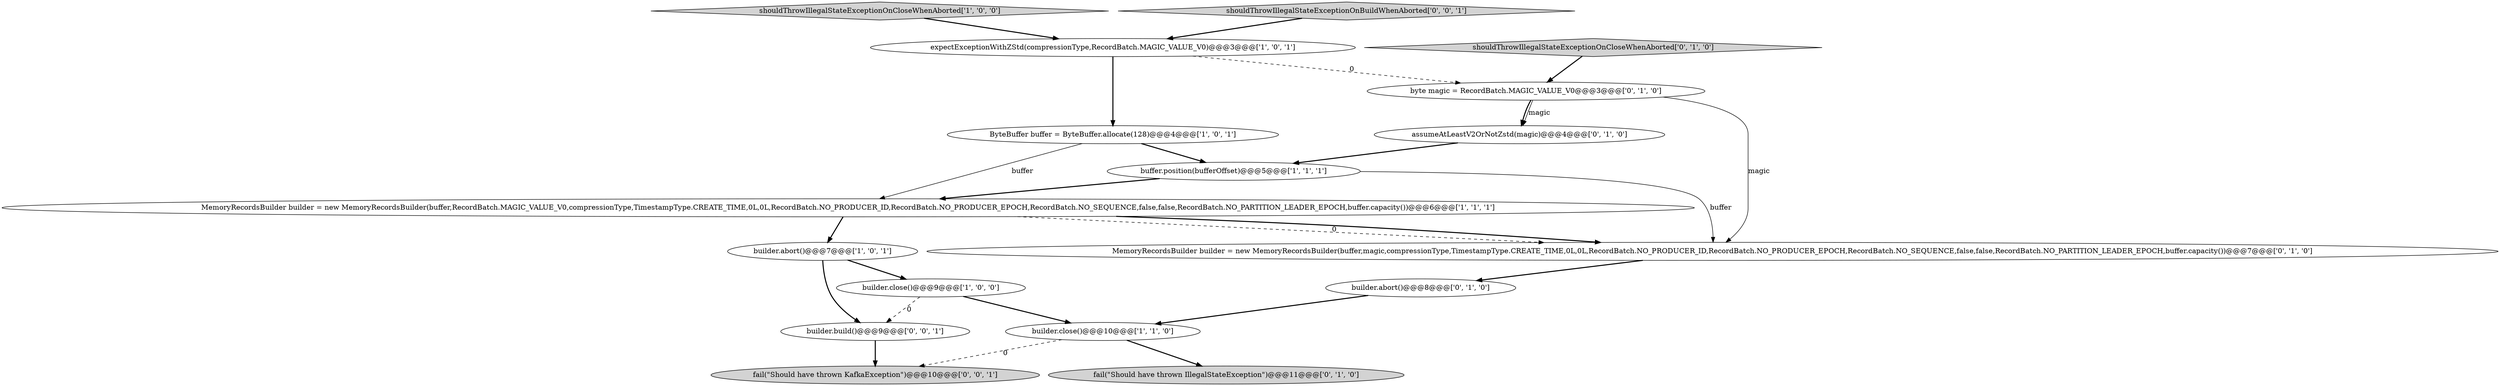 digraph {
11 [style = filled, label = "builder.abort()@@@8@@@['0', '1', '0']", fillcolor = white, shape = ellipse image = "AAA0AAABBB2BBB"];
9 [style = filled, label = "MemoryRecordsBuilder builder = new MemoryRecordsBuilder(buffer,magic,compressionType,TimestampType.CREATE_TIME,0L,0L,RecordBatch.NO_PRODUCER_ID,RecordBatch.NO_PRODUCER_EPOCH,RecordBatch.NO_SEQUENCE,false,false,RecordBatch.NO_PARTITION_LEADER_EPOCH,buffer.capacity())@@@7@@@['0', '1', '0']", fillcolor = white, shape = ellipse image = "AAA1AAABBB2BBB"];
3 [style = filled, label = "builder.abort()@@@7@@@['1', '0', '1']", fillcolor = white, shape = ellipse image = "AAA0AAABBB1BBB"];
4 [style = filled, label = "ByteBuffer buffer = ByteBuffer.allocate(128)@@@4@@@['1', '0', '1']", fillcolor = white, shape = ellipse image = "AAA0AAABBB1BBB"];
5 [style = filled, label = "shouldThrowIllegalStateExceptionOnCloseWhenAborted['1', '0', '0']", fillcolor = lightgray, shape = diamond image = "AAA0AAABBB1BBB"];
15 [style = filled, label = "builder.build()@@@9@@@['0', '0', '1']", fillcolor = white, shape = ellipse image = "AAA0AAABBB3BBB"];
16 [style = filled, label = "shouldThrowIllegalStateExceptionOnBuildWhenAborted['0', '0', '1']", fillcolor = lightgray, shape = diamond image = "AAA0AAABBB3BBB"];
6 [style = filled, label = "buffer.position(bufferOffset)@@@5@@@['1', '1', '1']", fillcolor = white, shape = ellipse image = "AAA0AAABBB1BBB"];
7 [style = filled, label = "expectExceptionWithZStd(compressionType,RecordBatch.MAGIC_VALUE_V0)@@@3@@@['1', '0', '1']", fillcolor = white, shape = ellipse image = "AAA0AAABBB1BBB"];
14 [style = filled, label = "fail(\"Should have thrown KafkaException\")@@@10@@@['0', '0', '1']", fillcolor = lightgray, shape = ellipse image = "AAA0AAABBB3BBB"];
13 [style = filled, label = "assumeAtLeastV2OrNotZstd(magic)@@@4@@@['0', '1', '0']", fillcolor = white, shape = ellipse image = "AAA1AAABBB2BBB"];
0 [style = filled, label = "builder.close()@@@9@@@['1', '0', '0']", fillcolor = white, shape = ellipse image = "AAA0AAABBB1BBB"];
1 [style = filled, label = "builder.close()@@@10@@@['1', '1', '0']", fillcolor = white, shape = ellipse image = "AAA0AAABBB1BBB"];
10 [style = filled, label = "fail(\"Should have thrown IllegalStateException\")@@@11@@@['0', '1', '0']", fillcolor = lightgray, shape = ellipse image = "AAA0AAABBB2BBB"];
8 [style = filled, label = "shouldThrowIllegalStateExceptionOnCloseWhenAborted['0', '1', '0']", fillcolor = lightgray, shape = diamond image = "AAA0AAABBB2BBB"];
2 [style = filled, label = "MemoryRecordsBuilder builder = new MemoryRecordsBuilder(buffer,RecordBatch.MAGIC_VALUE_V0,compressionType,TimestampType.CREATE_TIME,0L,0L,RecordBatch.NO_PRODUCER_ID,RecordBatch.NO_PRODUCER_EPOCH,RecordBatch.NO_SEQUENCE,false,false,RecordBatch.NO_PARTITION_LEADER_EPOCH,buffer.capacity())@@@6@@@['1', '1', '1']", fillcolor = white, shape = ellipse image = "AAA0AAABBB1BBB"];
12 [style = filled, label = "byte magic = RecordBatch.MAGIC_VALUE_V0@@@3@@@['0', '1', '0']", fillcolor = white, shape = ellipse image = "AAA1AAABBB2BBB"];
4->2 [style = solid, label="buffer"];
4->6 [style = bold, label=""];
9->11 [style = bold, label=""];
1->10 [style = bold, label=""];
8->12 [style = bold, label=""];
13->6 [style = bold, label=""];
2->9 [style = dashed, label="0"];
1->14 [style = dashed, label="0"];
11->1 [style = bold, label=""];
6->9 [style = solid, label="buffer"];
0->1 [style = bold, label=""];
6->2 [style = bold, label=""];
12->13 [style = bold, label=""];
2->3 [style = bold, label=""];
2->9 [style = bold, label=""];
15->14 [style = bold, label=""];
7->4 [style = bold, label=""];
12->13 [style = solid, label="magic"];
3->0 [style = bold, label=""];
7->12 [style = dashed, label="0"];
3->15 [style = bold, label=""];
12->9 [style = solid, label="magic"];
16->7 [style = bold, label=""];
0->15 [style = dashed, label="0"];
5->7 [style = bold, label=""];
}
